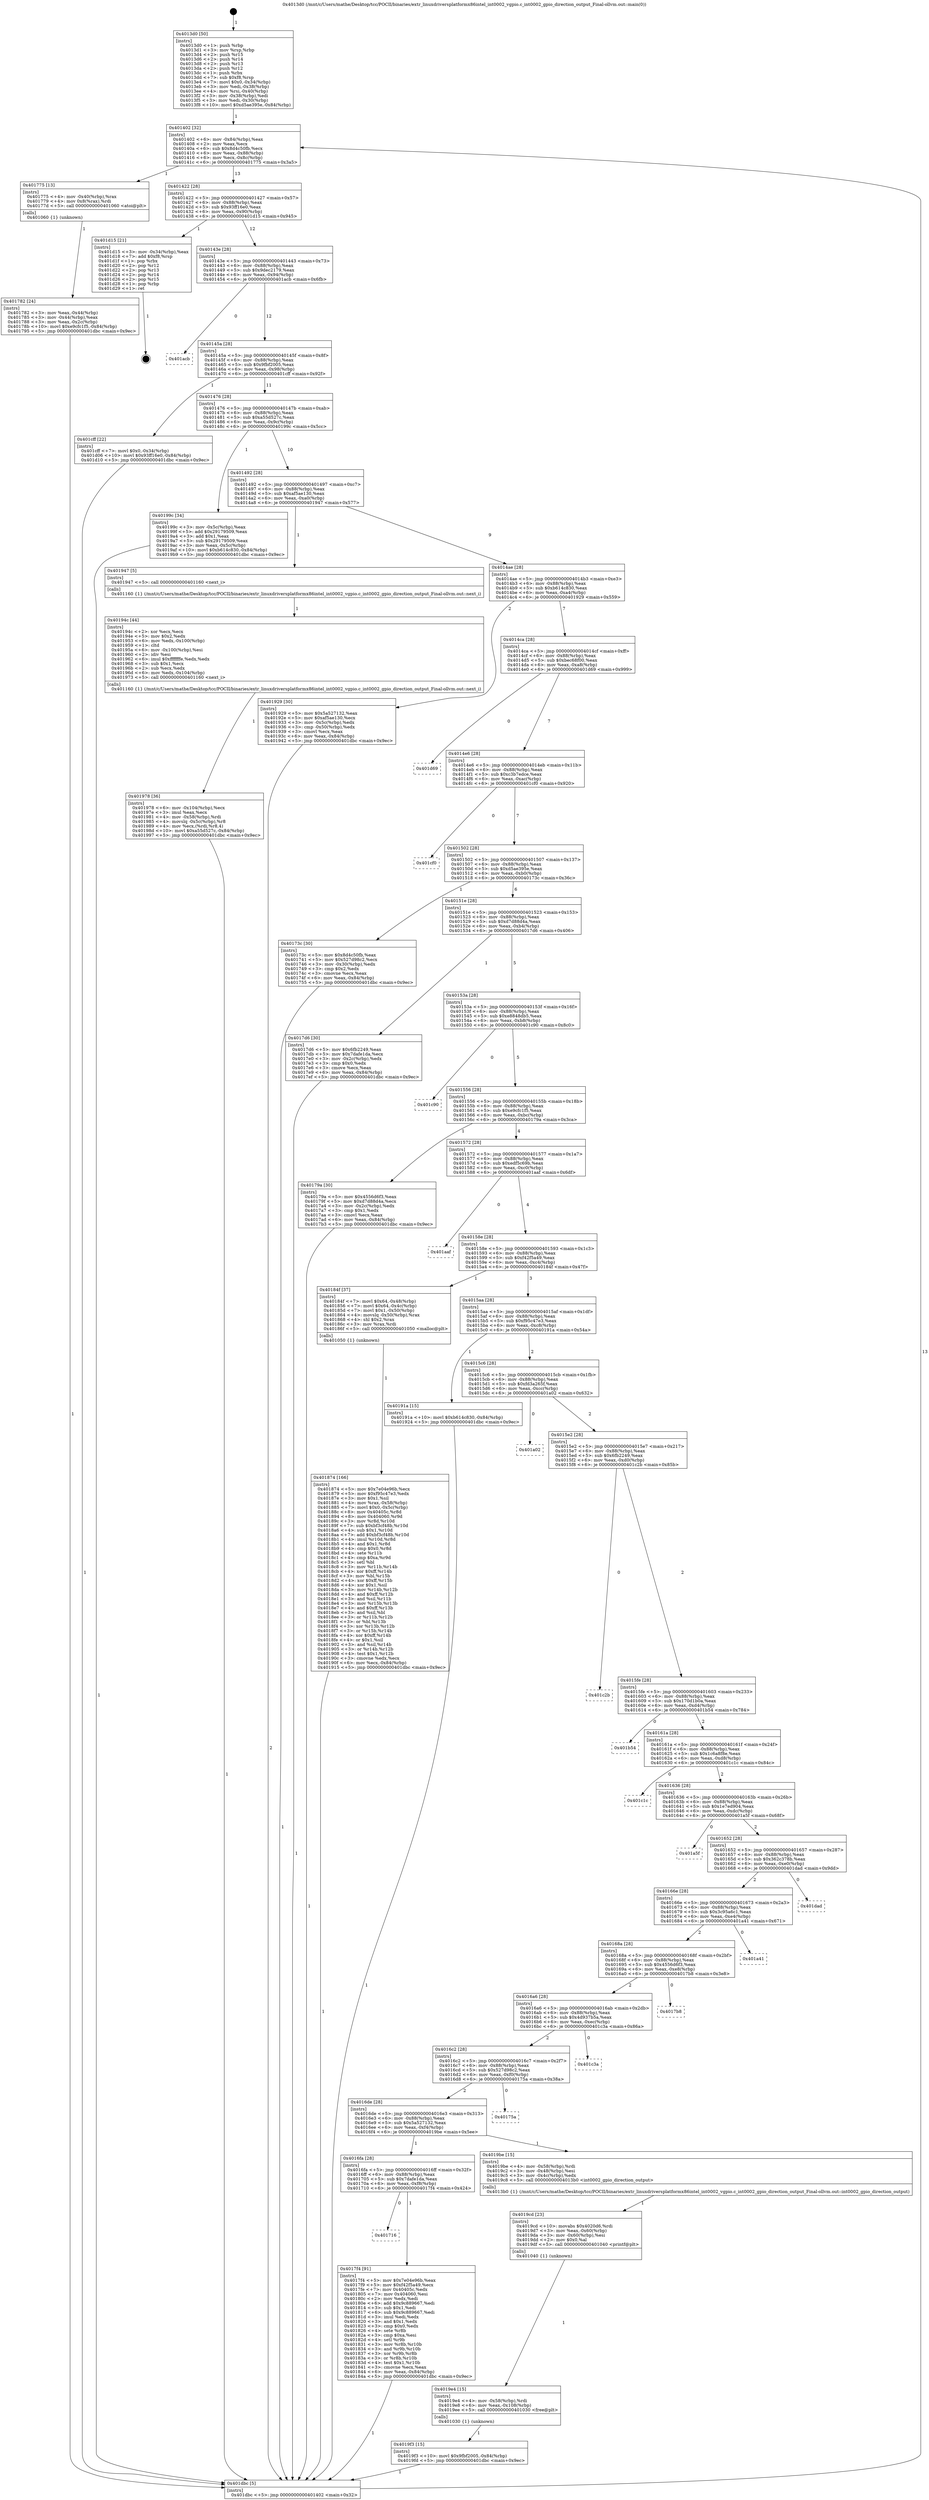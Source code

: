 digraph "0x4013d0" {
  label = "0x4013d0 (/mnt/c/Users/mathe/Desktop/tcc/POCII/binaries/extr_linuxdriversplatformx86intel_int0002_vgpio.c_int0002_gpio_direction_output_Final-ollvm.out::main(0))"
  labelloc = "t"
  node[shape=record]

  Entry [label="",width=0.3,height=0.3,shape=circle,fillcolor=black,style=filled]
  "0x401402" [label="{
     0x401402 [32]\l
     | [instrs]\l
     &nbsp;&nbsp;0x401402 \<+6\>: mov -0x84(%rbp),%eax\l
     &nbsp;&nbsp;0x401408 \<+2\>: mov %eax,%ecx\l
     &nbsp;&nbsp;0x40140a \<+6\>: sub $0x8d4c50fb,%ecx\l
     &nbsp;&nbsp;0x401410 \<+6\>: mov %eax,-0x88(%rbp)\l
     &nbsp;&nbsp;0x401416 \<+6\>: mov %ecx,-0x8c(%rbp)\l
     &nbsp;&nbsp;0x40141c \<+6\>: je 0000000000401775 \<main+0x3a5\>\l
  }"]
  "0x401775" [label="{
     0x401775 [13]\l
     | [instrs]\l
     &nbsp;&nbsp;0x401775 \<+4\>: mov -0x40(%rbp),%rax\l
     &nbsp;&nbsp;0x401779 \<+4\>: mov 0x8(%rax),%rdi\l
     &nbsp;&nbsp;0x40177d \<+5\>: call 0000000000401060 \<atoi@plt\>\l
     | [calls]\l
     &nbsp;&nbsp;0x401060 \{1\} (unknown)\l
  }"]
  "0x401422" [label="{
     0x401422 [28]\l
     | [instrs]\l
     &nbsp;&nbsp;0x401422 \<+5\>: jmp 0000000000401427 \<main+0x57\>\l
     &nbsp;&nbsp;0x401427 \<+6\>: mov -0x88(%rbp),%eax\l
     &nbsp;&nbsp;0x40142d \<+5\>: sub $0x93ff16e0,%eax\l
     &nbsp;&nbsp;0x401432 \<+6\>: mov %eax,-0x90(%rbp)\l
     &nbsp;&nbsp;0x401438 \<+6\>: je 0000000000401d15 \<main+0x945\>\l
  }"]
  Exit [label="",width=0.3,height=0.3,shape=circle,fillcolor=black,style=filled,peripheries=2]
  "0x401d15" [label="{
     0x401d15 [21]\l
     | [instrs]\l
     &nbsp;&nbsp;0x401d15 \<+3\>: mov -0x34(%rbp),%eax\l
     &nbsp;&nbsp;0x401d18 \<+7\>: add $0xf8,%rsp\l
     &nbsp;&nbsp;0x401d1f \<+1\>: pop %rbx\l
     &nbsp;&nbsp;0x401d20 \<+2\>: pop %r12\l
     &nbsp;&nbsp;0x401d22 \<+2\>: pop %r13\l
     &nbsp;&nbsp;0x401d24 \<+2\>: pop %r14\l
     &nbsp;&nbsp;0x401d26 \<+2\>: pop %r15\l
     &nbsp;&nbsp;0x401d28 \<+1\>: pop %rbp\l
     &nbsp;&nbsp;0x401d29 \<+1\>: ret\l
  }"]
  "0x40143e" [label="{
     0x40143e [28]\l
     | [instrs]\l
     &nbsp;&nbsp;0x40143e \<+5\>: jmp 0000000000401443 \<main+0x73\>\l
     &nbsp;&nbsp;0x401443 \<+6\>: mov -0x88(%rbp),%eax\l
     &nbsp;&nbsp;0x401449 \<+5\>: sub $0x9dec2179,%eax\l
     &nbsp;&nbsp;0x40144e \<+6\>: mov %eax,-0x94(%rbp)\l
     &nbsp;&nbsp;0x401454 \<+6\>: je 0000000000401acb \<main+0x6fb\>\l
  }"]
  "0x4019f3" [label="{
     0x4019f3 [15]\l
     | [instrs]\l
     &nbsp;&nbsp;0x4019f3 \<+10\>: movl $0x9fbf2005,-0x84(%rbp)\l
     &nbsp;&nbsp;0x4019fd \<+5\>: jmp 0000000000401dbc \<main+0x9ec\>\l
  }"]
  "0x401acb" [label="{
     0x401acb\l
  }", style=dashed]
  "0x40145a" [label="{
     0x40145a [28]\l
     | [instrs]\l
     &nbsp;&nbsp;0x40145a \<+5\>: jmp 000000000040145f \<main+0x8f\>\l
     &nbsp;&nbsp;0x40145f \<+6\>: mov -0x88(%rbp),%eax\l
     &nbsp;&nbsp;0x401465 \<+5\>: sub $0x9fbf2005,%eax\l
     &nbsp;&nbsp;0x40146a \<+6\>: mov %eax,-0x98(%rbp)\l
     &nbsp;&nbsp;0x401470 \<+6\>: je 0000000000401cff \<main+0x92f\>\l
  }"]
  "0x4019e4" [label="{
     0x4019e4 [15]\l
     | [instrs]\l
     &nbsp;&nbsp;0x4019e4 \<+4\>: mov -0x58(%rbp),%rdi\l
     &nbsp;&nbsp;0x4019e8 \<+6\>: mov %eax,-0x108(%rbp)\l
     &nbsp;&nbsp;0x4019ee \<+5\>: call 0000000000401030 \<free@plt\>\l
     | [calls]\l
     &nbsp;&nbsp;0x401030 \{1\} (unknown)\l
  }"]
  "0x401cff" [label="{
     0x401cff [22]\l
     | [instrs]\l
     &nbsp;&nbsp;0x401cff \<+7\>: movl $0x0,-0x34(%rbp)\l
     &nbsp;&nbsp;0x401d06 \<+10\>: movl $0x93ff16e0,-0x84(%rbp)\l
     &nbsp;&nbsp;0x401d10 \<+5\>: jmp 0000000000401dbc \<main+0x9ec\>\l
  }"]
  "0x401476" [label="{
     0x401476 [28]\l
     | [instrs]\l
     &nbsp;&nbsp;0x401476 \<+5\>: jmp 000000000040147b \<main+0xab\>\l
     &nbsp;&nbsp;0x40147b \<+6\>: mov -0x88(%rbp),%eax\l
     &nbsp;&nbsp;0x401481 \<+5\>: sub $0xa55d527c,%eax\l
     &nbsp;&nbsp;0x401486 \<+6\>: mov %eax,-0x9c(%rbp)\l
     &nbsp;&nbsp;0x40148c \<+6\>: je 000000000040199c \<main+0x5cc\>\l
  }"]
  "0x4019cd" [label="{
     0x4019cd [23]\l
     | [instrs]\l
     &nbsp;&nbsp;0x4019cd \<+10\>: movabs $0x4020d6,%rdi\l
     &nbsp;&nbsp;0x4019d7 \<+3\>: mov %eax,-0x60(%rbp)\l
     &nbsp;&nbsp;0x4019da \<+3\>: mov -0x60(%rbp),%esi\l
     &nbsp;&nbsp;0x4019dd \<+2\>: mov $0x0,%al\l
     &nbsp;&nbsp;0x4019df \<+5\>: call 0000000000401040 \<printf@plt\>\l
     | [calls]\l
     &nbsp;&nbsp;0x401040 \{1\} (unknown)\l
  }"]
  "0x40199c" [label="{
     0x40199c [34]\l
     | [instrs]\l
     &nbsp;&nbsp;0x40199c \<+3\>: mov -0x5c(%rbp),%eax\l
     &nbsp;&nbsp;0x40199f \<+5\>: add $0x29179509,%eax\l
     &nbsp;&nbsp;0x4019a4 \<+3\>: add $0x1,%eax\l
     &nbsp;&nbsp;0x4019a7 \<+5\>: sub $0x29179509,%eax\l
     &nbsp;&nbsp;0x4019ac \<+3\>: mov %eax,-0x5c(%rbp)\l
     &nbsp;&nbsp;0x4019af \<+10\>: movl $0xb614c830,-0x84(%rbp)\l
     &nbsp;&nbsp;0x4019b9 \<+5\>: jmp 0000000000401dbc \<main+0x9ec\>\l
  }"]
  "0x401492" [label="{
     0x401492 [28]\l
     | [instrs]\l
     &nbsp;&nbsp;0x401492 \<+5\>: jmp 0000000000401497 \<main+0xc7\>\l
     &nbsp;&nbsp;0x401497 \<+6\>: mov -0x88(%rbp),%eax\l
     &nbsp;&nbsp;0x40149d \<+5\>: sub $0xaf5ae130,%eax\l
     &nbsp;&nbsp;0x4014a2 \<+6\>: mov %eax,-0xa0(%rbp)\l
     &nbsp;&nbsp;0x4014a8 \<+6\>: je 0000000000401947 \<main+0x577\>\l
  }"]
  "0x401978" [label="{
     0x401978 [36]\l
     | [instrs]\l
     &nbsp;&nbsp;0x401978 \<+6\>: mov -0x104(%rbp),%ecx\l
     &nbsp;&nbsp;0x40197e \<+3\>: imul %eax,%ecx\l
     &nbsp;&nbsp;0x401981 \<+4\>: mov -0x58(%rbp),%rdi\l
     &nbsp;&nbsp;0x401985 \<+4\>: movslq -0x5c(%rbp),%r8\l
     &nbsp;&nbsp;0x401989 \<+4\>: mov %ecx,(%rdi,%r8,4)\l
     &nbsp;&nbsp;0x40198d \<+10\>: movl $0xa55d527c,-0x84(%rbp)\l
     &nbsp;&nbsp;0x401997 \<+5\>: jmp 0000000000401dbc \<main+0x9ec\>\l
  }"]
  "0x401947" [label="{
     0x401947 [5]\l
     | [instrs]\l
     &nbsp;&nbsp;0x401947 \<+5\>: call 0000000000401160 \<next_i\>\l
     | [calls]\l
     &nbsp;&nbsp;0x401160 \{1\} (/mnt/c/Users/mathe/Desktop/tcc/POCII/binaries/extr_linuxdriversplatformx86intel_int0002_vgpio.c_int0002_gpio_direction_output_Final-ollvm.out::next_i)\l
  }"]
  "0x4014ae" [label="{
     0x4014ae [28]\l
     | [instrs]\l
     &nbsp;&nbsp;0x4014ae \<+5\>: jmp 00000000004014b3 \<main+0xe3\>\l
     &nbsp;&nbsp;0x4014b3 \<+6\>: mov -0x88(%rbp),%eax\l
     &nbsp;&nbsp;0x4014b9 \<+5\>: sub $0xb614c830,%eax\l
     &nbsp;&nbsp;0x4014be \<+6\>: mov %eax,-0xa4(%rbp)\l
     &nbsp;&nbsp;0x4014c4 \<+6\>: je 0000000000401929 \<main+0x559\>\l
  }"]
  "0x40194c" [label="{
     0x40194c [44]\l
     | [instrs]\l
     &nbsp;&nbsp;0x40194c \<+2\>: xor %ecx,%ecx\l
     &nbsp;&nbsp;0x40194e \<+5\>: mov $0x2,%edx\l
     &nbsp;&nbsp;0x401953 \<+6\>: mov %edx,-0x100(%rbp)\l
     &nbsp;&nbsp;0x401959 \<+1\>: cltd\l
     &nbsp;&nbsp;0x40195a \<+6\>: mov -0x100(%rbp),%esi\l
     &nbsp;&nbsp;0x401960 \<+2\>: idiv %esi\l
     &nbsp;&nbsp;0x401962 \<+6\>: imul $0xfffffffe,%edx,%edx\l
     &nbsp;&nbsp;0x401968 \<+3\>: sub $0x1,%ecx\l
     &nbsp;&nbsp;0x40196b \<+2\>: sub %ecx,%edx\l
     &nbsp;&nbsp;0x40196d \<+6\>: mov %edx,-0x104(%rbp)\l
     &nbsp;&nbsp;0x401973 \<+5\>: call 0000000000401160 \<next_i\>\l
     | [calls]\l
     &nbsp;&nbsp;0x401160 \{1\} (/mnt/c/Users/mathe/Desktop/tcc/POCII/binaries/extr_linuxdriversplatformx86intel_int0002_vgpio.c_int0002_gpio_direction_output_Final-ollvm.out::next_i)\l
  }"]
  "0x401929" [label="{
     0x401929 [30]\l
     | [instrs]\l
     &nbsp;&nbsp;0x401929 \<+5\>: mov $0x5a527132,%eax\l
     &nbsp;&nbsp;0x40192e \<+5\>: mov $0xaf5ae130,%ecx\l
     &nbsp;&nbsp;0x401933 \<+3\>: mov -0x5c(%rbp),%edx\l
     &nbsp;&nbsp;0x401936 \<+3\>: cmp -0x50(%rbp),%edx\l
     &nbsp;&nbsp;0x401939 \<+3\>: cmovl %ecx,%eax\l
     &nbsp;&nbsp;0x40193c \<+6\>: mov %eax,-0x84(%rbp)\l
     &nbsp;&nbsp;0x401942 \<+5\>: jmp 0000000000401dbc \<main+0x9ec\>\l
  }"]
  "0x4014ca" [label="{
     0x4014ca [28]\l
     | [instrs]\l
     &nbsp;&nbsp;0x4014ca \<+5\>: jmp 00000000004014cf \<main+0xff\>\l
     &nbsp;&nbsp;0x4014cf \<+6\>: mov -0x88(%rbp),%eax\l
     &nbsp;&nbsp;0x4014d5 \<+5\>: sub $0xbec68f00,%eax\l
     &nbsp;&nbsp;0x4014da \<+6\>: mov %eax,-0xa8(%rbp)\l
     &nbsp;&nbsp;0x4014e0 \<+6\>: je 0000000000401d69 \<main+0x999\>\l
  }"]
  "0x401874" [label="{
     0x401874 [166]\l
     | [instrs]\l
     &nbsp;&nbsp;0x401874 \<+5\>: mov $0x7e04e96b,%ecx\l
     &nbsp;&nbsp;0x401879 \<+5\>: mov $0xf95c47e3,%edx\l
     &nbsp;&nbsp;0x40187e \<+3\>: mov $0x1,%sil\l
     &nbsp;&nbsp;0x401881 \<+4\>: mov %rax,-0x58(%rbp)\l
     &nbsp;&nbsp;0x401885 \<+7\>: movl $0x0,-0x5c(%rbp)\l
     &nbsp;&nbsp;0x40188c \<+8\>: mov 0x40405c,%r8d\l
     &nbsp;&nbsp;0x401894 \<+8\>: mov 0x404060,%r9d\l
     &nbsp;&nbsp;0x40189c \<+3\>: mov %r8d,%r10d\l
     &nbsp;&nbsp;0x40189f \<+7\>: sub $0xbf3cf48b,%r10d\l
     &nbsp;&nbsp;0x4018a6 \<+4\>: sub $0x1,%r10d\l
     &nbsp;&nbsp;0x4018aa \<+7\>: add $0xbf3cf48b,%r10d\l
     &nbsp;&nbsp;0x4018b1 \<+4\>: imul %r10d,%r8d\l
     &nbsp;&nbsp;0x4018b5 \<+4\>: and $0x1,%r8d\l
     &nbsp;&nbsp;0x4018b9 \<+4\>: cmp $0x0,%r8d\l
     &nbsp;&nbsp;0x4018bd \<+4\>: sete %r11b\l
     &nbsp;&nbsp;0x4018c1 \<+4\>: cmp $0xa,%r9d\l
     &nbsp;&nbsp;0x4018c5 \<+3\>: setl %bl\l
     &nbsp;&nbsp;0x4018c8 \<+3\>: mov %r11b,%r14b\l
     &nbsp;&nbsp;0x4018cb \<+4\>: xor $0xff,%r14b\l
     &nbsp;&nbsp;0x4018cf \<+3\>: mov %bl,%r15b\l
     &nbsp;&nbsp;0x4018d2 \<+4\>: xor $0xff,%r15b\l
     &nbsp;&nbsp;0x4018d6 \<+4\>: xor $0x1,%sil\l
     &nbsp;&nbsp;0x4018da \<+3\>: mov %r14b,%r12b\l
     &nbsp;&nbsp;0x4018dd \<+4\>: and $0xff,%r12b\l
     &nbsp;&nbsp;0x4018e1 \<+3\>: and %sil,%r11b\l
     &nbsp;&nbsp;0x4018e4 \<+3\>: mov %r15b,%r13b\l
     &nbsp;&nbsp;0x4018e7 \<+4\>: and $0xff,%r13b\l
     &nbsp;&nbsp;0x4018eb \<+3\>: and %sil,%bl\l
     &nbsp;&nbsp;0x4018ee \<+3\>: or %r11b,%r12b\l
     &nbsp;&nbsp;0x4018f1 \<+3\>: or %bl,%r13b\l
     &nbsp;&nbsp;0x4018f4 \<+3\>: xor %r13b,%r12b\l
     &nbsp;&nbsp;0x4018f7 \<+3\>: or %r15b,%r14b\l
     &nbsp;&nbsp;0x4018fa \<+4\>: xor $0xff,%r14b\l
     &nbsp;&nbsp;0x4018fe \<+4\>: or $0x1,%sil\l
     &nbsp;&nbsp;0x401902 \<+3\>: and %sil,%r14b\l
     &nbsp;&nbsp;0x401905 \<+3\>: or %r14b,%r12b\l
     &nbsp;&nbsp;0x401908 \<+4\>: test $0x1,%r12b\l
     &nbsp;&nbsp;0x40190c \<+3\>: cmovne %edx,%ecx\l
     &nbsp;&nbsp;0x40190f \<+6\>: mov %ecx,-0x84(%rbp)\l
     &nbsp;&nbsp;0x401915 \<+5\>: jmp 0000000000401dbc \<main+0x9ec\>\l
  }"]
  "0x401d69" [label="{
     0x401d69\l
  }", style=dashed]
  "0x4014e6" [label="{
     0x4014e6 [28]\l
     | [instrs]\l
     &nbsp;&nbsp;0x4014e6 \<+5\>: jmp 00000000004014eb \<main+0x11b\>\l
     &nbsp;&nbsp;0x4014eb \<+6\>: mov -0x88(%rbp),%eax\l
     &nbsp;&nbsp;0x4014f1 \<+5\>: sub $0xc3b7edce,%eax\l
     &nbsp;&nbsp;0x4014f6 \<+6\>: mov %eax,-0xac(%rbp)\l
     &nbsp;&nbsp;0x4014fc \<+6\>: je 0000000000401cf0 \<main+0x920\>\l
  }"]
  "0x401716" [label="{
     0x401716\l
  }", style=dashed]
  "0x401cf0" [label="{
     0x401cf0\l
  }", style=dashed]
  "0x401502" [label="{
     0x401502 [28]\l
     | [instrs]\l
     &nbsp;&nbsp;0x401502 \<+5\>: jmp 0000000000401507 \<main+0x137\>\l
     &nbsp;&nbsp;0x401507 \<+6\>: mov -0x88(%rbp),%eax\l
     &nbsp;&nbsp;0x40150d \<+5\>: sub $0xd5ae395e,%eax\l
     &nbsp;&nbsp;0x401512 \<+6\>: mov %eax,-0xb0(%rbp)\l
     &nbsp;&nbsp;0x401518 \<+6\>: je 000000000040173c \<main+0x36c\>\l
  }"]
  "0x4017f4" [label="{
     0x4017f4 [91]\l
     | [instrs]\l
     &nbsp;&nbsp;0x4017f4 \<+5\>: mov $0x7e04e96b,%eax\l
     &nbsp;&nbsp;0x4017f9 \<+5\>: mov $0xf42f5a49,%ecx\l
     &nbsp;&nbsp;0x4017fe \<+7\>: mov 0x40405c,%edx\l
     &nbsp;&nbsp;0x401805 \<+7\>: mov 0x404060,%esi\l
     &nbsp;&nbsp;0x40180c \<+2\>: mov %edx,%edi\l
     &nbsp;&nbsp;0x40180e \<+6\>: add $0x9c889667,%edi\l
     &nbsp;&nbsp;0x401814 \<+3\>: sub $0x1,%edi\l
     &nbsp;&nbsp;0x401817 \<+6\>: sub $0x9c889667,%edi\l
     &nbsp;&nbsp;0x40181d \<+3\>: imul %edi,%edx\l
     &nbsp;&nbsp;0x401820 \<+3\>: and $0x1,%edx\l
     &nbsp;&nbsp;0x401823 \<+3\>: cmp $0x0,%edx\l
     &nbsp;&nbsp;0x401826 \<+4\>: sete %r8b\l
     &nbsp;&nbsp;0x40182a \<+3\>: cmp $0xa,%esi\l
     &nbsp;&nbsp;0x40182d \<+4\>: setl %r9b\l
     &nbsp;&nbsp;0x401831 \<+3\>: mov %r8b,%r10b\l
     &nbsp;&nbsp;0x401834 \<+3\>: and %r9b,%r10b\l
     &nbsp;&nbsp;0x401837 \<+3\>: xor %r9b,%r8b\l
     &nbsp;&nbsp;0x40183a \<+3\>: or %r8b,%r10b\l
     &nbsp;&nbsp;0x40183d \<+4\>: test $0x1,%r10b\l
     &nbsp;&nbsp;0x401841 \<+3\>: cmovne %ecx,%eax\l
     &nbsp;&nbsp;0x401844 \<+6\>: mov %eax,-0x84(%rbp)\l
     &nbsp;&nbsp;0x40184a \<+5\>: jmp 0000000000401dbc \<main+0x9ec\>\l
  }"]
  "0x40173c" [label="{
     0x40173c [30]\l
     | [instrs]\l
     &nbsp;&nbsp;0x40173c \<+5\>: mov $0x8d4c50fb,%eax\l
     &nbsp;&nbsp;0x401741 \<+5\>: mov $0x527d98c2,%ecx\l
     &nbsp;&nbsp;0x401746 \<+3\>: mov -0x30(%rbp),%edx\l
     &nbsp;&nbsp;0x401749 \<+3\>: cmp $0x2,%edx\l
     &nbsp;&nbsp;0x40174c \<+3\>: cmovne %ecx,%eax\l
     &nbsp;&nbsp;0x40174f \<+6\>: mov %eax,-0x84(%rbp)\l
     &nbsp;&nbsp;0x401755 \<+5\>: jmp 0000000000401dbc \<main+0x9ec\>\l
  }"]
  "0x40151e" [label="{
     0x40151e [28]\l
     | [instrs]\l
     &nbsp;&nbsp;0x40151e \<+5\>: jmp 0000000000401523 \<main+0x153\>\l
     &nbsp;&nbsp;0x401523 \<+6\>: mov -0x88(%rbp),%eax\l
     &nbsp;&nbsp;0x401529 \<+5\>: sub $0xd7d88d4a,%eax\l
     &nbsp;&nbsp;0x40152e \<+6\>: mov %eax,-0xb4(%rbp)\l
     &nbsp;&nbsp;0x401534 \<+6\>: je 00000000004017d6 \<main+0x406\>\l
  }"]
  "0x401dbc" [label="{
     0x401dbc [5]\l
     | [instrs]\l
     &nbsp;&nbsp;0x401dbc \<+5\>: jmp 0000000000401402 \<main+0x32\>\l
  }"]
  "0x4013d0" [label="{
     0x4013d0 [50]\l
     | [instrs]\l
     &nbsp;&nbsp;0x4013d0 \<+1\>: push %rbp\l
     &nbsp;&nbsp;0x4013d1 \<+3\>: mov %rsp,%rbp\l
     &nbsp;&nbsp;0x4013d4 \<+2\>: push %r15\l
     &nbsp;&nbsp;0x4013d6 \<+2\>: push %r14\l
     &nbsp;&nbsp;0x4013d8 \<+2\>: push %r13\l
     &nbsp;&nbsp;0x4013da \<+2\>: push %r12\l
     &nbsp;&nbsp;0x4013dc \<+1\>: push %rbx\l
     &nbsp;&nbsp;0x4013dd \<+7\>: sub $0xf8,%rsp\l
     &nbsp;&nbsp;0x4013e4 \<+7\>: movl $0x0,-0x34(%rbp)\l
     &nbsp;&nbsp;0x4013eb \<+3\>: mov %edi,-0x38(%rbp)\l
     &nbsp;&nbsp;0x4013ee \<+4\>: mov %rsi,-0x40(%rbp)\l
     &nbsp;&nbsp;0x4013f2 \<+3\>: mov -0x38(%rbp),%edi\l
     &nbsp;&nbsp;0x4013f5 \<+3\>: mov %edi,-0x30(%rbp)\l
     &nbsp;&nbsp;0x4013f8 \<+10\>: movl $0xd5ae395e,-0x84(%rbp)\l
  }"]
  "0x401782" [label="{
     0x401782 [24]\l
     | [instrs]\l
     &nbsp;&nbsp;0x401782 \<+3\>: mov %eax,-0x44(%rbp)\l
     &nbsp;&nbsp;0x401785 \<+3\>: mov -0x44(%rbp),%eax\l
     &nbsp;&nbsp;0x401788 \<+3\>: mov %eax,-0x2c(%rbp)\l
     &nbsp;&nbsp;0x40178b \<+10\>: movl $0xe9cfc1f5,-0x84(%rbp)\l
     &nbsp;&nbsp;0x401795 \<+5\>: jmp 0000000000401dbc \<main+0x9ec\>\l
  }"]
  "0x4016fa" [label="{
     0x4016fa [28]\l
     | [instrs]\l
     &nbsp;&nbsp;0x4016fa \<+5\>: jmp 00000000004016ff \<main+0x32f\>\l
     &nbsp;&nbsp;0x4016ff \<+6\>: mov -0x88(%rbp),%eax\l
     &nbsp;&nbsp;0x401705 \<+5\>: sub $0x7dafe1da,%eax\l
     &nbsp;&nbsp;0x40170a \<+6\>: mov %eax,-0xf8(%rbp)\l
     &nbsp;&nbsp;0x401710 \<+6\>: je 00000000004017f4 \<main+0x424\>\l
  }"]
  "0x4017d6" [label="{
     0x4017d6 [30]\l
     | [instrs]\l
     &nbsp;&nbsp;0x4017d6 \<+5\>: mov $0x6fb2249,%eax\l
     &nbsp;&nbsp;0x4017db \<+5\>: mov $0x7dafe1da,%ecx\l
     &nbsp;&nbsp;0x4017e0 \<+3\>: mov -0x2c(%rbp),%edx\l
     &nbsp;&nbsp;0x4017e3 \<+3\>: cmp $0x0,%edx\l
     &nbsp;&nbsp;0x4017e6 \<+3\>: cmove %ecx,%eax\l
     &nbsp;&nbsp;0x4017e9 \<+6\>: mov %eax,-0x84(%rbp)\l
     &nbsp;&nbsp;0x4017ef \<+5\>: jmp 0000000000401dbc \<main+0x9ec\>\l
  }"]
  "0x40153a" [label="{
     0x40153a [28]\l
     | [instrs]\l
     &nbsp;&nbsp;0x40153a \<+5\>: jmp 000000000040153f \<main+0x16f\>\l
     &nbsp;&nbsp;0x40153f \<+6\>: mov -0x88(%rbp),%eax\l
     &nbsp;&nbsp;0x401545 \<+5\>: sub $0xe8848db5,%eax\l
     &nbsp;&nbsp;0x40154a \<+6\>: mov %eax,-0xb8(%rbp)\l
     &nbsp;&nbsp;0x401550 \<+6\>: je 0000000000401c90 \<main+0x8c0\>\l
  }"]
  "0x4019be" [label="{
     0x4019be [15]\l
     | [instrs]\l
     &nbsp;&nbsp;0x4019be \<+4\>: mov -0x58(%rbp),%rdi\l
     &nbsp;&nbsp;0x4019c2 \<+3\>: mov -0x48(%rbp),%esi\l
     &nbsp;&nbsp;0x4019c5 \<+3\>: mov -0x4c(%rbp),%edx\l
     &nbsp;&nbsp;0x4019c8 \<+5\>: call 00000000004013b0 \<int0002_gpio_direction_output\>\l
     | [calls]\l
     &nbsp;&nbsp;0x4013b0 \{1\} (/mnt/c/Users/mathe/Desktop/tcc/POCII/binaries/extr_linuxdriversplatformx86intel_int0002_vgpio.c_int0002_gpio_direction_output_Final-ollvm.out::int0002_gpio_direction_output)\l
  }"]
  "0x401c90" [label="{
     0x401c90\l
  }", style=dashed]
  "0x401556" [label="{
     0x401556 [28]\l
     | [instrs]\l
     &nbsp;&nbsp;0x401556 \<+5\>: jmp 000000000040155b \<main+0x18b\>\l
     &nbsp;&nbsp;0x40155b \<+6\>: mov -0x88(%rbp),%eax\l
     &nbsp;&nbsp;0x401561 \<+5\>: sub $0xe9cfc1f5,%eax\l
     &nbsp;&nbsp;0x401566 \<+6\>: mov %eax,-0xbc(%rbp)\l
     &nbsp;&nbsp;0x40156c \<+6\>: je 000000000040179a \<main+0x3ca\>\l
  }"]
  "0x4016de" [label="{
     0x4016de [28]\l
     | [instrs]\l
     &nbsp;&nbsp;0x4016de \<+5\>: jmp 00000000004016e3 \<main+0x313\>\l
     &nbsp;&nbsp;0x4016e3 \<+6\>: mov -0x88(%rbp),%eax\l
     &nbsp;&nbsp;0x4016e9 \<+5\>: sub $0x5a527132,%eax\l
     &nbsp;&nbsp;0x4016ee \<+6\>: mov %eax,-0xf4(%rbp)\l
     &nbsp;&nbsp;0x4016f4 \<+6\>: je 00000000004019be \<main+0x5ee\>\l
  }"]
  "0x40179a" [label="{
     0x40179a [30]\l
     | [instrs]\l
     &nbsp;&nbsp;0x40179a \<+5\>: mov $0x4556d6f3,%eax\l
     &nbsp;&nbsp;0x40179f \<+5\>: mov $0xd7d88d4a,%ecx\l
     &nbsp;&nbsp;0x4017a4 \<+3\>: mov -0x2c(%rbp),%edx\l
     &nbsp;&nbsp;0x4017a7 \<+3\>: cmp $0x1,%edx\l
     &nbsp;&nbsp;0x4017aa \<+3\>: cmovl %ecx,%eax\l
     &nbsp;&nbsp;0x4017ad \<+6\>: mov %eax,-0x84(%rbp)\l
     &nbsp;&nbsp;0x4017b3 \<+5\>: jmp 0000000000401dbc \<main+0x9ec\>\l
  }"]
  "0x401572" [label="{
     0x401572 [28]\l
     | [instrs]\l
     &nbsp;&nbsp;0x401572 \<+5\>: jmp 0000000000401577 \<main+0x1a7\>\l
     &nbsp;&nbsp;0x401577 \<+6\>: mov -0x88(%rbp),%eax\l
     &nbsp;&nbsp;0x40157d \<+5\>: sub $0xedf5c69b,%eax\l
     &nbsp;&nbsp;0x401582 \<+6\>: mov %eax,-0xc0(%rbp)\l
     &nbsp;&nbsp;0x401588 \<+6\>: je 0000000000401aaf \<main+0x6df\>\l
  }"]
  "0x40175a" [label="{
     0x40175a\l
  }", style=dashed]
  "0x401aaf" [label="{
     0x401aaf\l
  }", style=dashed]
  "0x40158e" [label="{
     0x40158e [28]\l
     | [instrs]\l
     &nbsp;&nbsp;0x40158e \<+5\>: jmp 0000000000401593 \<main+0x1c3\>\l
     &nbsp;&nbsp;0x401593 \<+6\>: mov -0x88(%rbp),%eax\l
     &nbsp;&nbsp;0x401599 \<+5\>: sub $0xf42f5a49,%eax\l
     &nbsp;&nbsp;0x40159e \<+6\>: mov %eax,-0xc4(%rbp)\l
     &nbsp;&nbsp;0x4015a4 \<+6\>: je 000000000040184f \<main+0x47f\>\l
  }"]
  "0x4016c2" [label="{
     0x4016c2 [28]\l
     | [instrs]\l
     &nbsp;&nbsp;0x4016c2 \<+5\>: jmp 00000000004016c7 \<main+0x2f7\>\l
     &nbsp;&nbsp;0x4016c7 \<+6\>: mov -0x88(%rbp),%eax\l
     &nbsp;&nbsp;0x4016cd \<+5\>: sub $0x527d98c2,%eax\l
     &nbsp;&nbsp;0x4016d2 \<+6\>: mov %eax,-0xf0(%rbp)\l
     &nbsp;&nbsp;0x4016d8 \<+6\>: je 000000000040175a \<main+0x38a\>\l
  }"]
  "0x40184f" [label="{
     0x40184f [37]\l
     | [instrs]\l
     &nbsp;&nbsp;0x40184f \<+7\>: movl $0x64,-0x48(%rbp)\l
     &nbsp;&nbsp;0x401856 \<+7\>: movl $0x64,-0x4c(%rbp)\l
     &nbsp;&nbsp;0x40185d \<+7\>: movl $0x1,-0x50(%rbp)\l
     &nbsp;&nbsp;0x401864 \<+4\>: movslq -0x50(%rbp),%rax\l
     &nbsp;&nbsp;0x401868 \<+4\>: shl $0x2,%rax\l
     &nbsp;&nbsp;0x40186c \<+3\>: mov %rax,%rdi\l
     &nbsp;&nbsp;0x40186f \<+5\>: call 0000000000401050 \<malloc@plt\>\l
     | [calls]\l
     &nbsp;&nbsp;0x401050 \{1\} (unknown)\l
  }"]
  "0x4015aa" [label="{
     0x4015aa [28]\l
     | [instrs]\l
     &nbsp;&nbsp;0x4015aa \<+5\>: jmp 00000000004015af \<main+0x1df\>\l
     &nbsp;&nbsp;0x4015af \<+6\>: mov -0x88(%rbp),%eax\l
     &nbsp;&nbsp;0x4015b5 \<+5\>: sub $0xf95c47e3,%eax\l
     &nbsp;&nbsp;0x4015ba \<+6\>: mov %eax,-0xc8(%rbp)\l
     &nbsp;&nbsp;0x4015c0 \<+6\>: je 000000000040191a \<main+0x54a\>\l
  }"]
  "0x401c3a" [label="{
     0x401c3a\l
  }", style=dashed]
  "0x40191a" [label="{
     0x40191a [15]\l
     | [instrs]\l
     &nbsp;&nbsp;0x40191a \<+10\>: movl $0xb614c830,-0x84(%rbp)\l
     &nbsp;&nbsp;0x401924 \<+5\>: jmp 0000000000401dbc \<main+0x9ec\>\l
  }"]
  "0x4015c6" [label="{
     0x4015c6 [28]\l
     | [instrs]\l
     &nbsp;&nbsp;0x4015c6 \<+5\>: jmp 00000000004015cb \<main+0x1fb\>\l
     &nbsp;&nbsp;0x4015cb \<+6\>: mov -0x88(%rbp),%eax\l
     &nbsp;&nbsp;0x4015d1 \<+5\>: sub $0xfd3a265f,%eax\l
     &nbsp;&nbsp;0x4015d6 \<+6\>: mov %eax,-0xcc(%rbp)\l
     &nbsp;&nbsp;0x4015dc \<+6\>: je 0000000000401a02 \<main+0x632\>\l
  }"]
  "0x4016a6" [label="{
     0x4016a6 [28]\l
     | [instrs]\l
     &nbsp;&nbsp;0x4016a6 \<+5\>: jmp 00000000004016ab \<main+0x2db\>\l
     &nbsp;&nbsp;0x4016ab \<+6\>: mov -0x88(%rbp),%eax\l
     &nbsp;&nbsp;0x4016b1 \<+5\>: sub $0x4d937b5a,%eax\l
     &nbsp;&nbsp;0x4016b6 \<+6\>: mov %eax,-0xec(%rbp)\l
     &nbsp;&nbsp;0x4016bc \<+6\>: je 0000000000401c3a \<main+0x86a\>\l
  }"]
  "0x401a02" [label="{
     0x401a02\l
  }", style=dashed]
  "0x4015e2" [label="{
     0x4015e2 [28]\l
     | [instrs]\l
     &nbsp;&nbsp;0x4015e2 \<+5\>: jmp 00000000004015e7 \<main+0x217\>\l
     &nbsp;&nbsp;0x4015e7 \<+6\>: mov -0x88(%rbp),%eax\l
     &nbsp;&nbsp;0x4015ed \<+5\>: sub $0x6fb2249,%eax\l
     &nbsp;&nbsp;0x4015f2 \<+6\>: mov %eax,-0xd0(%rbp)\l
     &nbsp;&nbsp;0x4015f8 \<+6\>: je 0000000000401c2b \<main+0x85b\>\l
  }"]
  "0x4017b8" [label="{
     0x4017b8\l
  }", style=dashed]
  "0x401c2b" [label="{
     0x401c2b\l
  }", style=dashed]
  "0x4015fe" [label="{
     0x4015fe [28]\l
     | [instrs]\l
     &nbsp;&nbsp;0x4015fe \<+5\>: jmp 0000000000401603 \<main+0x233\>\l
     &nbsp;&nbsp;0x401603 \<+6\>: mov -0x88(%rbp),%eax\l
     &nbsp;&nbsp;0x401609 \<+5\>: sub $0x170d1b0a,%eax\l
     &nbsp;&nbsp;0x40160e \<+6\>: mov %eax,-0xd4(%rbp)\l
     &nbsp;&nbsp;0x401614 \<+6\>: je 0000000000401b54 \<main+0x784\>\l
  }"]
  "0x40168a" [label="{
     0x40168a [28]\l
     | [instrs]\l
     &nbsp;&nbsp;0x40168a \<+5\>: jmp 000000000040168f \<main+0x2bf\>\l
     &nbsp;&nbsp;0x40168f \<+6\>: mov -0x88(%rbp),%eax\l
     &nbsp;&nbsp;0x401695 \<+5\>: sub $0x4556d6f3,%eax\l
     &nbsp;&nbsp;0x40169a \<+6\>: mov %eax,-0xe8(%rbp)\l
     &nbsp;&nbsp;0x4016a0 \<+6\>: je 00000000004017b8 \<main+0x3e8\>\l
  }"]
  "0x401b54" [label="{
     0x401b54\l
  }", style=dashed]
  "0x40161a" [label="{
     0x40161a [28]\l
     | [instrs]\l
     &nbsp;&nbsp;0x40161a \<+5\>: jmp 000000000040161f \<main+0x24f\>\l
     &nbsp;&nbsp;0x40161f \<+6\>: mov -0x88(%rbp),%eax\l
     &nbsp;&nbsp;0x401625 \<+5\>: sub $0x1c6a8f8e,%eax\l
     &nbsp;&nbsp;0x40162a \<+6\>: mov %eax,-0xd8(%rbp)\l
     &nbsp;&nbsp;0x401630 \<+6\>: je 0000000000401c1c \<main+0x84c\>\l
  }"]
  "0x401a41" [label="{
     0x401a41\l
  }", style=dashed]
  "0x401c1c" [label="{
     0x401c1c\l
  }", style=dashed]
  "0x401636" [label="{
     0x401636 [28]\l
     | [instrs]\l
     &nbsp;&nbsp;0x401636 \<+5\>: jmp 000000000040163b \<main+0x26b\>\l
     &nbsp;&nbsp;0x40163b \<+6\>: mov -0x88(%rbp),%eax\l
     &nbsp;&nbsp;0x401641 \<+5\>: sub $0x1e7ed904,%eax\l
     &nbsp;&nbsp;0x401646 \<+6\>: mov %eax,-0xdc(%rbp)\l
     &nbsp;&nbsp;0x40164c \<+6\>: je 0000000000401a5f \<main+0x68f\>\l
  }"]
  "0x40166e" [label="{
     0x40166e [28]\l
     | [instrs]\l
     &nbsp;&nbsp;0x40166e \<+5\>: jmp 0000000000401673 \<main+0x2a3\>\l
     &nbsp;&nbsp;0x401673 \<+6\>: mov -0x88(%rbp),%eax\l
     &nbsp;&nbsp;0x401679 \<+5\>: sub $0x3c95a6c1,%eax\l
     &nbsp;&nbsp;0x40167e \<+6\>: mov %eax,-0xe4(%rbp)\l
     &nbsp;&nbsp;0x401684 \<+6\>: je 0000000000401a41 \<main+0x671\>\l
  }"]
  "0x401a5f" [label="{
     0x401a5f\l
  }", style=dashed]
  "0x401652" [label="{
     0x401652 [28]\l
     | [instrs]\l
     &nbsp;&nbsp;0x401652 \<+5\>: jmp 0000000000401657 \<main+0x287\>\l
     &nbsp;&nbsp;0x401657 \<+6\>: mov -0x88(%rbp),%eax\l
     &nbsp;&nbsp;0x40165d \<+5\>: sub $0x362c378b,%eax\l
     &nbsp;&nbsp;0x401662 \<+6\>: mov %eax,-0xe0(%rbp)\l
     &nbsp;&nbsp;0x401668 \<+6\>: je 0000000000401dad \<main+0x9dd\>\l
  }"]
  "0x401dad" [label="{
     0x401dad\l
  }", style=dashed]
  Entry -> "0x4013d0" [label=" 1"]
  "0x401402" -> "0x401775" [label=" 1"]
  "0x401402" -> "0x401422" [label=" 13"]
  "0x401d15" -> Exit [label=" 1"]
  "0x401422" -> "0x401d15" [label=" 1"]
  "0x401422" -> "0x40143e" [label=" 12"]
  "0x401cff" -> "0x401dbc" [label=" 1"]
  "0x40143e" -> "0x401acb" [label=" 0"]
  "0x40143e" -> "0x40145a" [label=" 12"]
  "0x4019f3" -> "0x401dbc" [label=" 1"]
  "0x40145a" -> "0x401cff" [label=" 1"]
  "0x40145a" -> "0x401476" [label=" 11"]
  "0x4019e4" -> "0x4019f3" [label=" 1"]
  "0x401476" -> "0x40199c" [label=" 1"]
  "0x401476" -> "0x401492" [label=" 10"]
  "0x4019cd" -> "0x4019e4" [label=" 1"]
  "0x401492" -> "0x401947" [label=" 1"]
  "0x401492" -> "0x4014ae" [label=" 9"]
  "0x4019be" -> "0x4019cd" [label=" 1"]
  "0x4014ae" -> "0x401929" [label=" 2"]
  "0x4014ae" -> "0x4014ca" [label=" 7"]
  "0x40199c" -> "0x401dbc" [label=" 1"]
  "0x4014ca" -> "0x401d69" [label=" 0"]
  "0x4014ca" -> "0x4014e6" [label=" 7"]
  "0x401978" -> "0x401dbc" [label=" 1"]
  "0x4014e6" -> "0x401cf0" [label=" 0"]
  "0x4014e6" -> "0x401502" [label=" 7"]
  "0x40194c" -> "0x401978" [label=" 1"]
  "0x401502" -> "0x40173c" [label=" 1"]
  "0x401502" -> "0x40151e" [label=" 6"]
  "0x40173c" -> "0x401dbc" [label=" 1"]
  "0x4013d0" -> "0x401402" [label=" 1"]
  "0x401dbc" -> "0x401402" [label=" 13"]
  "0x401775" -> "0x401782" [label=" 1"]
  "0x401782" -> "0x401dbc" [label=" 1"]
  "0x401947" -> "0x40194c" [label=" 1"]
  "0x40151e" -> "0x4017d6" [label=" 1"]
  "0x40151e" -> "0x40153a" [label=" 5"]
  "0x40191a" -> "0x401dbc" [label=" 1"]
  "0x40153a" -> "0x401c90" [label=" 0"]
  "0x40153a" -> "0x401556" [label=" 5"]
  "0x401874" -> "0x401dbc" [label=" 1"]
  "0x401556" -> "0x40179a" [label=" 1"]
  "0x401556" -> "0x401572" [label=" 4"]
  "0x40179a" -> "0x401dbc" [label=" 1"]
  "0x4017d6" -> "0x401dbc" [label=" 1"]
  "0x4017f4" -> "0x401dbc" [label=" 1"]
  "0x401572" -> "0x401aaf" [label=" 0"]
  "0x401572" -> "0x40158e" [label=" 4"]
  "0x4016fa" -> "0x401716" [label=" 0"]
  "0x40158e" -> "0x40184f" [label=" 1"]
  "0x40158e" -> "0x4015aa" [label=" 3"]
  "0x401929" -> "0x401dbc" [label=" 2"]
  "0x4015aa" -> "0x40191a" [label=" 1"]
  "0x4015aa" -> "0x4015c6" [label=" 2"]
  "0x4016de" -> "0x4016fa" [label=" 1"]
  "0x4015c6" -> "0x401a02" [label=" 0"]
  "0x4015c6" -> "0x4015e2" [label=" 2"]
  "0x40184f" -> "0x401874" [label=" 1"]
  "0x4015e2" -> "0x401c2b" [label=" 0"]
  "0x4015e2" -> "0x4015fe" [label=" 2"]
  "0x4016c2" -> "0x4016de" [label=" 2"]
  "0x4015fe" -> "0x401b54" [label=" 0"]
  "0x4015fe" -> "0x40161a" [label=" 2"]
  "0x4016fa" -> "0x4017f4" [label=" 1"]
  "0x40161a" -> "0x401c1c" [label=" 0"]
  "0x40161a" -> "0x401636" [label=" 2"]
  "0x4016a6" -> "0x4016c2" [label=" 2"]
  "0x401636" -> "0x401a5f" [label=" 0"]
  "0x401636" -> "0x401652" [label=" 2"]
  "0x4016de" -> "0x4019be" [label=" 1"]
  "0x401652" -> "0x401dad" [label=" 0"]
  "0x401652" -> "0x40166e" [label=" 2"]
  "0x4016a6" -> "0x401c3a" [label=" 0"]
  "0x40166e" -> "0x401a41" [label=" 0"]
  "0x40166e" -> "0x40168a" [label=" 2"]
  "0x4016c2" -> "0x40175a" [label=" 0"]
  "0x40168a" -> "0x4017b8" [label=" 0"]
  "0x40168a" -> "0x4016a6" [label=" 2"]
}
